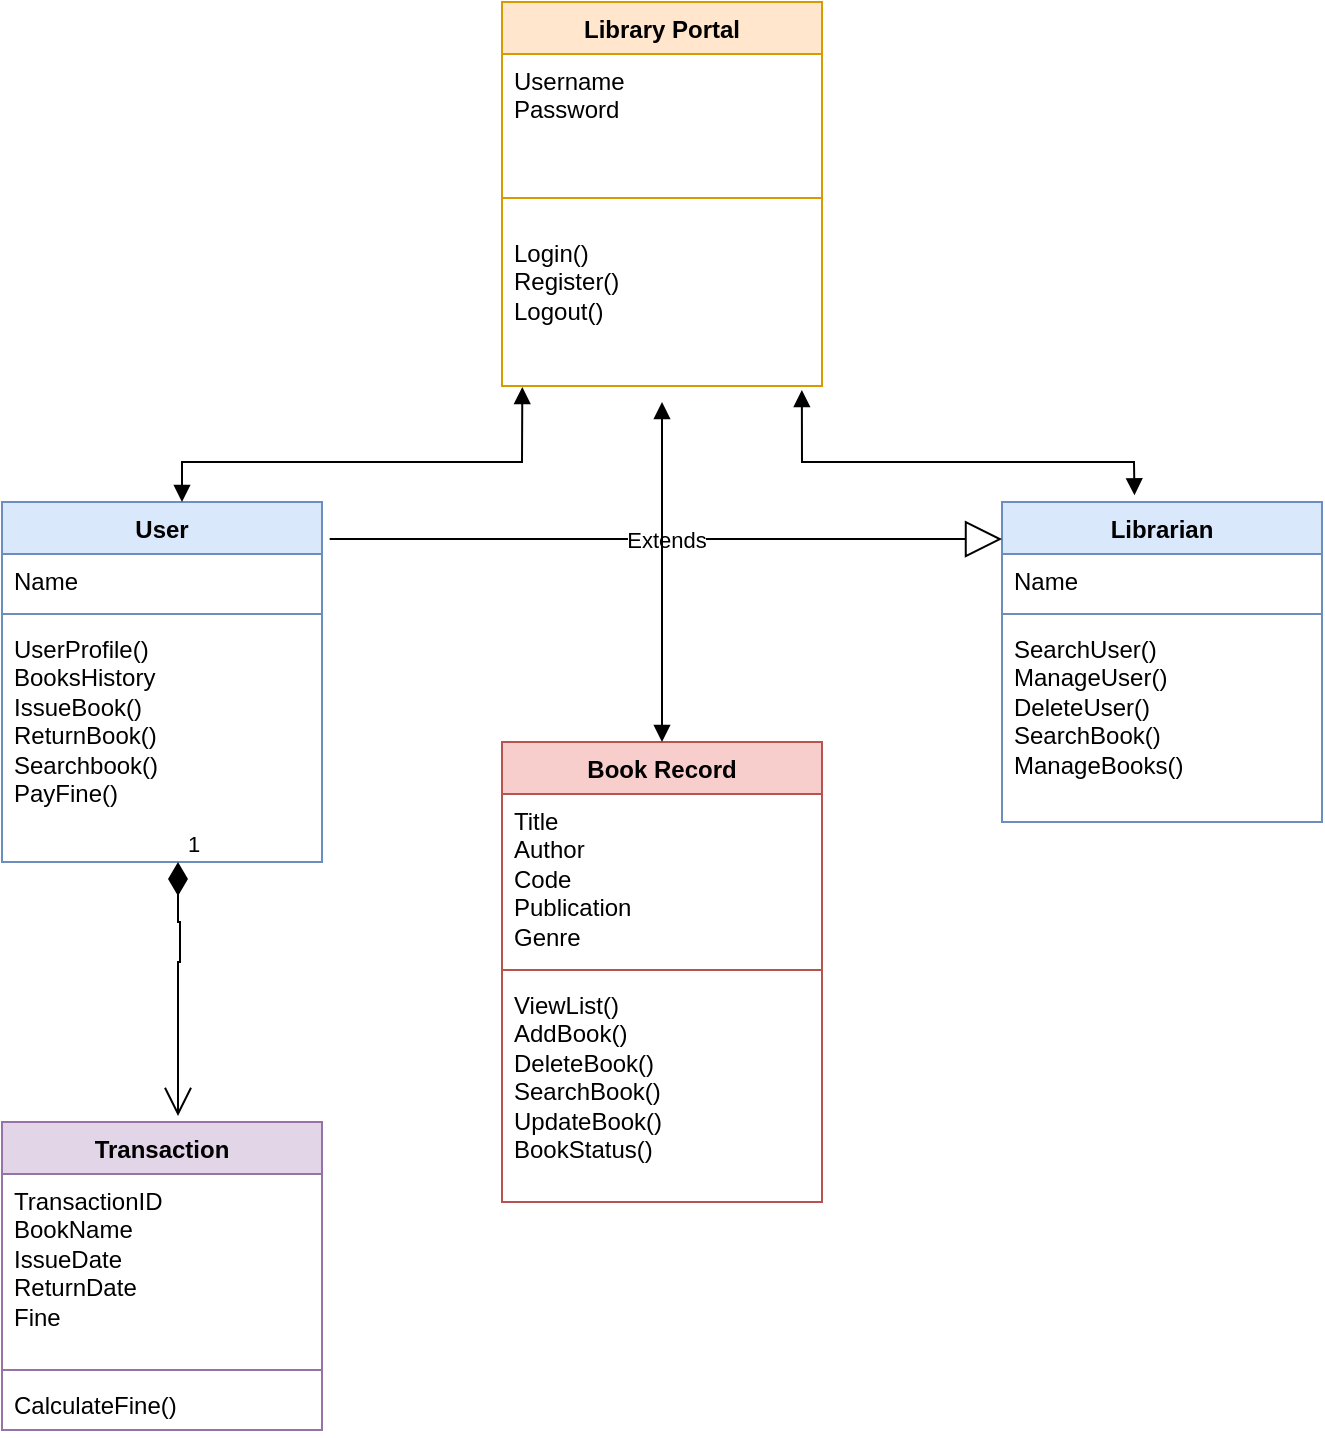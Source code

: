 <mxfile version="24.7.17">
  <diagram name="Page-1" id="jn1ij3h3x1LsksTOi17G">
    <mxGraphModel dx="934" dy="534" grid="1" gridSize="10" guides="1" tooltips="1" connect="1" arrows="1" fold="1" page="1" pageScale="1" pageWidth="827" pageHeight="1169" math="0" shadow="0">
      <root>
        <mxCell id="0" />
        <mxCell id="1" parent="0" />
        <mxCell id="MLuXWuLy3GrAFD6KmLb_-1" value="Library Portal" style="swimlane;fontStyle=1;align=center;verticalAlign=top;childLayout=stackLayout;horizontal=1;startSize=26;horizontalStack=0;resizeParent=1;resizeParentMax=0;resizeLast=0;collapsible=1;marginBottom=0;whiteSpace=wrap;html=1;fillColor=#ffe6cc;strokeColor=#d79b00;rounded=0;" vertex="1" parent="1">
          <mxGeometry x="320" y="90" width="160" height="192" as="geometry" />
        </mxCell>
        <mxCell id="MLuXWuLy3GrAFD6KmLb_-2" value="Username&lt;div&gt;Password&lt;/div&gt;" style="text;strokeColor=none;fillColor=none;align=left;verticalAlign=top;spacingLeft=4;spacingRight=4;overflow=hidden;rotatable=0;points=[[0,0.5],[1,0.5]];portConstraint=eastwest;whiteSpace=wrap;html=1;rounded=0;" vertex="1" parent="MLuXWuLy3GrAFD6KmLb_-1">
          <mxGeometry y="26" width="160" height="58" as="geometry" />
        </mxCell>
        <mxCell id="MLuXWuLy3GrAFD6KmLb_-3" value="" style="line;strokeWidth=1;fillColor=none;align=left;verticalAlign=middle;spacingTop=-1;spacingLeft=3;spacingRight=3;rotatable=0;labelPosition=right;points=[];portConstraint=eastwest;strokeColor=inherit;rounded=0;" vertex="1" parent="MLuXWuLy3GrAFD6KmLb_-1">
          <mxGeometry y="84" width="160" height="28" as="geometry" />
        </mxCell>
        <mxCell id="MLuXWuLy3GrAFD6KmLb_-4" value="Login()&lt;div&gt;Register()&lt;/div&gt;&lt;div&gt;Logout()&lt;/div&gt;" style="text;strokeColor=none;fillColor=none;align=left;verticalAlign=top;spacingLeft=4;spacingRight=4;overflow=hidden;rotatable=0;points=[[0,0.5],[1,0.5]];portConstraint=eastwest;whiteSpace=wrap;html=1;rounded=0;" vertex="1" parent="MLuXWuLy3GrAFD6KmLb_-1">
          <mxGeometry y="112" width="160" height="80" as="geometry" />
        </mxCell>
        <mxCell id="MLuXWuLy3GrAFD6KmLb_-5" value="User" style="swimlane;fontStyle=1;align=center;verticalAlign=top;childLayout=stackLayout;horizontal=1;startSize=26;horizontalStack=0;resizeParent=1;resizeParentMax=0;resizeLast=0;collapsible=1;marginBottom=0;whiteSpace=wrap;html=1;fillColor=#dae8fc;strokeColor=#6c8ebf;rounded=0;" vertex="1" parent="1">
          <mxGeometry x="70" y="340" width="160" height="180" as="geometry">
            <mxRectangle x="70" y="340" width="70" height="30" as="alternateBounds" />
          </mxGeometry>
        </mxCell>
        <mxCell id="MLuXWuLy3GrAFD6KmLb_-6" value="Name" style="text;strokeColor=none;fillColor=none;align=left;verticalAlign=top;spacingLeft=4;spacingRight=4;overflow=hidden;rotatable=0;points=[[0,0.5],[1,0.5]];portConstraint=eastwest;whiteSpace=wrap;html=1;rounded=0;" vertex="1" parent="MLuXWuLy3GrAFD6KmLb_-5">
          <mxGeometry y="26" width="160" height="26" as="geometry" />
        </mxCell>
        <mxCell id="MLuXWuLy3GrAFD6KmLb_-7" value="" style="line;strokeWidth=1;fillColor=none;align=left;verticalAlign=middle;spacingTop=-1;spacingLeft=3;spacingRight=3;rotatable=0;labelPosition=right;points=[];portConstraint=eastwest;strokeColor=inherit;rounded=0;" vertex="1" parent="MLuXWuLy3GrAFD6KmLb_-5">
          <mxGeometry y="52" width="160" height="8" as="geometry" />
        </mxCell>
        <mxCell id="MLuXWuLy3GrAFD6KmLb_-8" value="UserProfile()&lt;div&gt;BooksHistory&lt;/div&gt;&lt;div&gt;IssueBook()&lt;/div&gt;&lt;div&gt;ReturnBook()&lt;/div&gt;&lt;div&gt;Searchbook()&lt;/div&gt;&lt;div&gt;PayFine()&lt;/div&gt;" style="text;strokeColor=none;fillColor=none;align=left;verticalAlign=top;spacingLeft=4;spacingRight=4;overflow=hidden;rotatable=0;points=[[0,0.5],[1,0.5]];portConstraint=eastwest;whiteSpace=wrap;html=1;rounded=0;" vertex="1" parent="MLuXWuLy3GrAFD6KmLb_-5">
          <mxGeometry y="60" width="160" height="120" as="geometry" />
        </mxCell>
        <mxCell id="MLuXWuLy3GrAFD6KmLb_-9" value="Librarian" style="swimlane;fontStyle=1;align=center;verticalAlign=top;childLayout=stackLayout;horizontal=1;startSize=26;horizontalStack=0;resizeParent=1;resizeParentMax=0;resizeLast=0;collapsible=1;marginBottom=0;whiteSpace=wrap;html=1;fillColor=#dae8fc;strokeColor=#6c8ebf;rounded=0;" vertex="1" parent="1">
          <mxGeometry x="570" y="340" width="160" height="160" as="geometry" />
        </mxCell>
        <mxCell id="MLuXWuLy3GrAFD6KmLb_-10" value="Name" style="text;strokeColor=none;fillColor=none;align=left;verticalAlign=top;spacingLeft=4;spacingRight=4;overflow=hidden;rotatable=0;points=[[0,0.5],[1,0.5]];portConstraint=eastwest;whiteSpace=wrap;html=1;rounded=0;" vertex="1" parent="MLuXWuLy3GrAFD6KmLb_-9">
          <mxGeometry y="26" width="160" height="26" as="geometry" />
        </mxCell>
        <mxCell id="MLuXWuLy3GrAFD6KmLb_-11" value="" style="line;strokeWidth=1;fillColor=none;align=left;verticalAlign=middle;spacingTop=-1;spacingLeft=3;spacingRight=3;rotatable=0;labelPosition=right;points=[];portConstraint=eastwest;strokeColor=inherit;rounded=0;" vertex="1" parent="MLuXWuLy3GrAFD6KmLb_-9">
          <mxGeometry y="52" width="160" height="8" as="geometry" />
        </mxCell>
        <mxCell id="MLuXWuLy3GrAFD6KmLb_-12" value="SearchUser()&lt;div&gt;ManageUser()&lt;/div&gt;&lt;div&gt;DeleteUser()&lt;/div&gt;&lt;div&gt;SearchBook()&lt;/div&gt;&lt;div&gt;ManageBooks()&lt;/div&gt;" style="text;strokeColor=none;fillColor=none;align=left;verticalAlign=top;spacingLeft=4;spacingRight=4;overflow=hidden;rotatable=0;points=[[0,0.5],[1,0.5]];portConstraint=eastwest;whiteSpace=wrap;html=1;rounded=0;" vertex="1" parent="MLuXWuLy3GrAFD6KmLb_-9">
          <mxGeometry y="60" width="160" height="100" as="geometry" />
        </mxCell>
        <mxCell id="MLuXWuLy3GrAFD6KmLb_-13" value="Book Record" style="swimlane;fontStyle=1;align=center;verticalAlign=top;childLayout=stackLayout;horizontal=1;startSize=26;horizontalStack=0;resizeParent=1;resizeParentMax=0;resizeLast=0;collapsible=1;marginBottom=0;whiteSpace=wrap;html=1;fillColor=#f8cecc;strokeColor=#b85450;rounded=0;" vertex="1" parent="1">
          <mxGeometry x="320" y="460" width="160" height="230" as="geometry" />
        </mxCell>
        <mxCell id="MLuXWuLy3GrAFD6KmLb_-14" value="Title&lt;div&gt;Author&lt;/div&gt;&lt;div&gt;Code&lt;/div&gt;&lt;div&gt;Publication&lt;/div&gt;&lt;div&gt;Genre&lt;/div&gt;" style="text;strokeColor=none;fillColor=none;align=left;verticalAlign=top;spacingLeft=4;spacingRight=4;overflow=hidden;rotatable=0;points=[[0,0.5],[1,0.5]];portConstraint=eastwest;whiteSpace=wrap;html=1;rounded=0;" vertex="1" parent="MLuXWuLy3GrAFD6KmLb_-13">
          <mxGeometry y="26" width="160" height="84" as="geometry" />
        </mxCell>
        <mxCell id="MLuXWuLy3GrAFD6KmLb_-15" value="" style="line;strokeWidth=1;fillColor=none;align=left;verticalAlign=middle;spacingTop=-1;spacingLeft=3;spacingRight=3;rotatable=0;labelPosition=right;points=[];portConstraint=eastwest;strokeColor=inherit;rounded=0;" vertex="1" parent="MLuXWuLy3GrAFD6KmLb_-13">
          <mxGeometry y="110" width="160" height="8" as="geometry" />
        </mxCell>
        <mxCell id="MLuXWuLy3GrAFD6KmLb_-16" value="ViewList()&lt;div&gt;AddBook()&lt;div&gt;DeleteBook()&lt;/div&gt;&lt;div&gt;SearchBook()&lt;/div&gt;&lt;div&gt;UpdateBook()&lt;/div&gt;&lt;div&gt;BookStatus()&lt;/div&gt;&lt;/div&gt;" style="text;strokeColor=none;fillColor=none;align=left;verticalAlign=top;spacingLeft=4;spacingRight=4;overflow=hidden;rotatable=0;points=[[0,0.5],[1,0.5]];portConstraint=eastwest;whiteSpace=wrap;html=1;rounded=0;" vertex="1" parent="MLuXWuLy3GrAFD6KmLb_-13">
          <mxGeometry y="118" width="160" height="112" as="geometry" />
        </mxCell>
        <mxCell id="MLuXWuLy3GrAFD6KmLb_-17" value="Transaction" style="swimlane;fontStyle=1;align=center;verticalAlign=top;childLayout=stackLayout;horizontal=1;startSize=26;horizontalStack=0;resizeParent=1;resizeParentMax=0;resizeLast=0;collapsible=1;marginBottom=0;whiteSpace=wrap;html=1;fillColor=#e1d5e7;strokeColor=#9673a6;" vertex="1" parent="1">
          <mxGeometry x="70" y="650" width="160" height="154" as="geometry" />
        </mxCell>
        <mxCell id="MLuXWuLy3GrAFD6KmLb_-18" value="TransactionID&lt;br&gt;BookName&lt;br&gt;IssueDate&lt;br&gt;ReturnDate&lt;br&gt;Fine" style="text;strokeColor=none;fillColor=none;align=left;verticalAlign=top;spacingLeft=4;spacingRight=4;overflow=hidden;rotatable=0;points=[[0,0.5],[1,0.5]];portConstraint=eastwest;whiteSpace=wrap;html=1;" vertex="1" parent="MLuXWuLy3GrAFD6KmLb_-17">
          <mxGeometry y="26" width="160" height="94" as="geometry" />
        </mxCell>
        <mxCell id="MLuXWuLy3GrAFD6KmLb_-19" value="" style="line;strokeWidth=1;fillColor=none;align=left;verticalAlign=middle;spacingTop=-1;spacingLeft=3;spacingRight=3;rotatable=0;labelPosition=right;points=[];portConstraint=eastwest;strokeColor=inherit;" vertex="1" parent="MLuXWuLy3GrAFD6KmLb_-17">
          <mxGeometry y="120" width="160" height="8" as="geometry" />
        </mxCell>
        <mxCell id="MLuXWuLy3GrAFD6KmLb_-20" value="CalculateFine()" style="text;strokeColor=none;fillColor=none;align=left;verticalAlign=top;spacingLeft=4;spacingRight=4;overflow=hidden;rotatable=0;points=[[0,0.5],[1,0.5]];portConstraint=eastwest;whiteSpace=wrap;html=1;" vertex="1" parent="MLuXWuLy3GrAFD6KmLb_-17">
          <mxGeometry y="128" width="160" height="26" as="geometry" />
        </mxCell>
        <mxCell id="MLuXWuLy3GrAFD6KmLb_-21" value="Extends" style="endArrow=block;endSize=16;endFill=0;html=1;rounded=0;exitX=1.024;exitY=0.103;exitDx=0;exitDy=0;exitPerimeter=0;entryX=0;entryY=0.116;entryDx=0;entryDy=0;entryPerimeter=0;" edge="1" parent="1" source="MLuXWuLy3GrAFD6KmLb_-5" target="MLuXWuLy3GrAFD6KmLb_-9">
          <mxGeometry width="160" relative="1" as="geometry">
            <mxPoint x="320" y="430" as="sourcePoint" />
            <mxPoint x="480" y="430" as="targetPoint" />
          </mxGeometry>
        </mxCell>
        <mxCell id="MLuXWuLy3GrAFD6KmLb_-22" value="" style="endArrow=block;startArrow=block;endFill=1;startFill=1;html=1;rounded=0;exitX=0.5;exitY=0;exitDx=0;exitDy=0;entryX=0.001;entryY=1.006;entryDx=0;entryDy=0;entryPerimeter=0;" edge="1" parent="1">
          <mxGeometry width="160" relative="1" as="geometry">
            <mxPoint x="160" y="340" as="sourcePoint" />
            <mxPoint x="330.16" y="282.48" as="targetPoint" />
            <Array as="points">
              <mxPoint x="160" y="320" />
              <mxPoint x="330" y="320" />
            </Array>
          </mxGeometry>
        </mxCell>
        <mxCell id="MLuXWuLy3GrAFD6KmLb_-23" value="" style="endArrow=block;startArrow=block;endFill=1;startFill=1;html=1;rounded=0;exitX=0.937;exitY=1.025;exitDx=0;exitDy=0;exitPerimeter=0;entryX=0.414;entryY=-0.021;entryDx=0;entryDy=0;entryPerimeter=0;" edge="1" parent="1" source="MLuXWuLy3GrAFD6KmLb_-4" target="MLuXWuLy3GrAFD6KmLb_-9">
          <mxGeometry width="160" relative="1" as="geometry">
            <mxPoint x="320" y="430" as="sourcePoint" />
            <mxPoint x="480" y="430" as="targetPoint" />
            <Array as="points">
              <mxPoint x="470" y="320" />
              <mxPoint x="636" y="320" />
            </Array>
          </mxGeometry>
        </mxCell>
        <mxCell id="MLuXWuLy3GrAFD6KmLb_-24" value="" style="endArrow=block;startArrow=block;endFill=1;startFill=1;html=1;rounded=0;entryX=0.5;entryY=0;entryDx=0;entryDy=0;" edge="1" parent="1" target="MLuXWuLy3GrAFD6KmLb_-13">
          <mxGeometry width="160" relative="1" as="geometry">
            <mxPoint x="400" y="290" as="sourcePoint" />
            <mxPoint x="520" y="410" as="targetPoint" />
          </mxGeometry>
        </mxCell>
        <mxCell id="MLuXWuLy3GrAFD6KmLb_-28" value="1" style="endArrow=open;html=1;endSize=12;startArrow=diamondThin;startSize=14;startFill=1;edgeStyle=orthogonalEdgeStyle;align=left;verticalAlign=bottom;rounded=0;" edge="1" parent="1">
          <mxGeometry x="-1" y="3" relative="1" as="geometry">
            <mxPoint x="158" y="520" as="sourcePoint" />
            <mxPoint x="158" y="647" as="targetPoint" />
            <Array as="points">
              <mxPoint x="159" y="550" />
              <mxPoint x="160" y="570" />
              <mxPoint x="158" y="570" />
            </Array>
          </mxGeometry>
        </mxCell>
      </root>
    </mxGraphModel>
  </diagram>
</mxfile>

